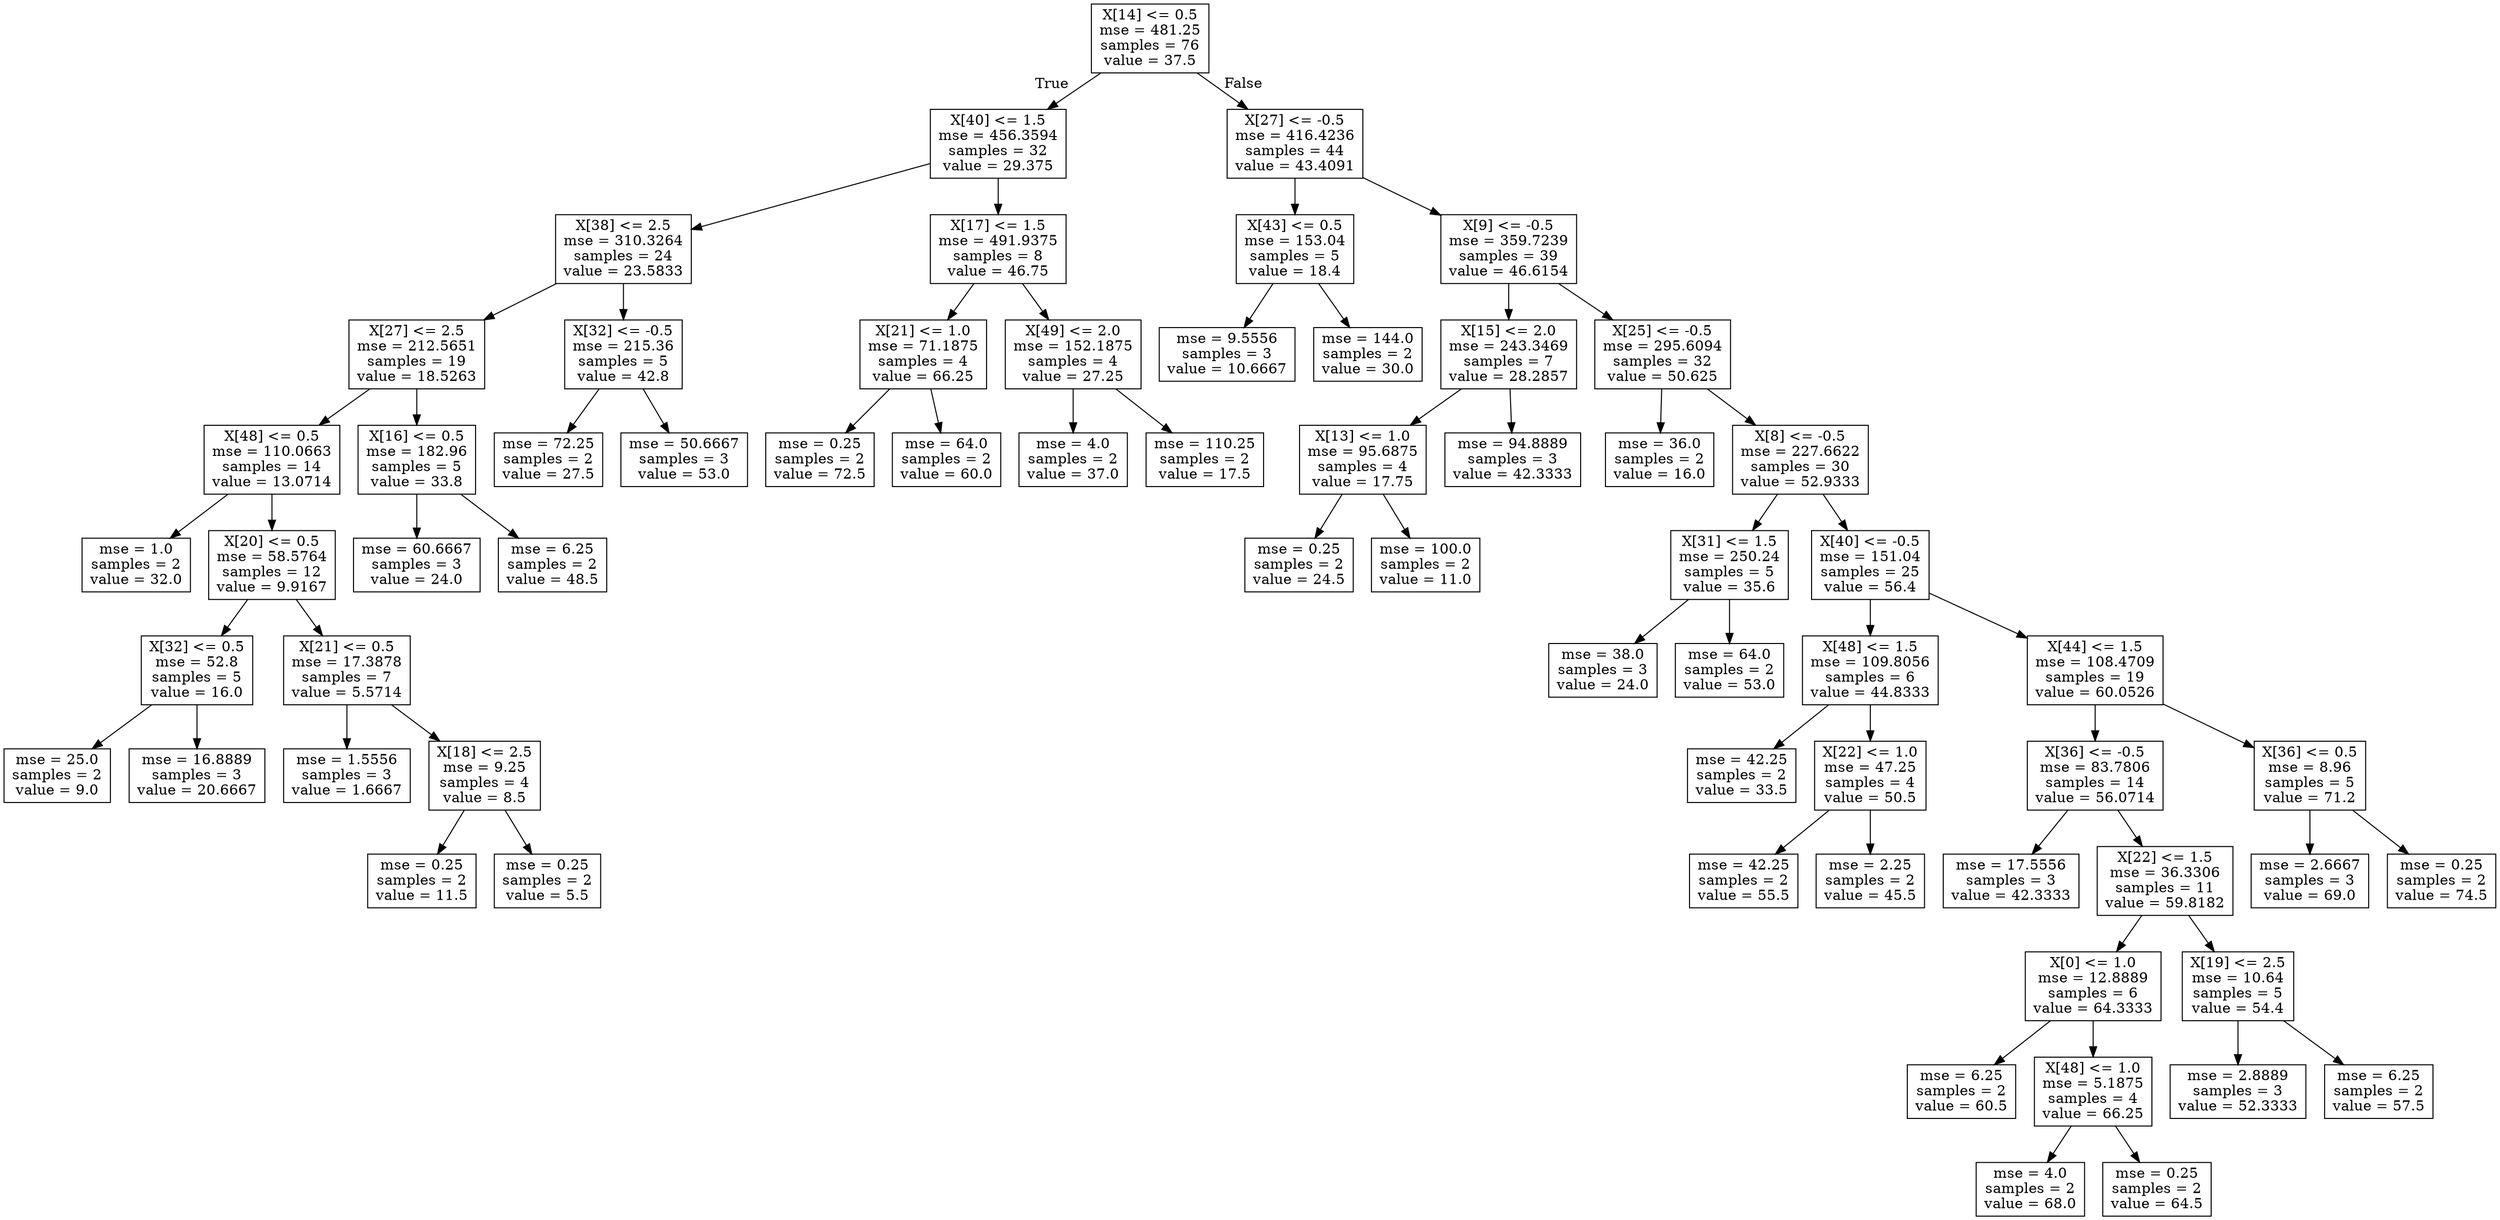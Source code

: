 digraph Tree {
node [shape=box] ;
0 [label="X[14] <= 0.5\nmse = 481.25\nsamples = 76\nvalue = 37.5"] ;
1 [label="X[40] <= 1.5\nmse = 456.3594\nsamples = 32\nvalue = 29.375"] ;
0 -> 1 [labeldistance=2.5, labelangle=45, headlabel="True"] ;
2 [label="X[38] <= 2.5\nmse = 310.3264\nsamples = 24\nvalue = 23.5833"] ;
1 -> 2 ;
3 [label="X[27] <= 2.5\nmse = 212.5651\nsamples = 19\nvalue = 18.5263"] ;
2 -> 3 ;
4 [label="X[48] <= 0.5\nmse = 110.0663\nsamples = 14\nvalue = 13.0714"] ;
3 -> 4 ;
5 [label="mse = 1.0\nsamples = 2\nvalue = 32.0"] ;
4 -> 5 ;
6 [label="X[20] <= 0.5\nmse = 58.5764\nsamples = 12\nvalue = 9.9167"] ;
4 -> 6 ;
7 [label="X[32] <= 0.5\nmse = 52.8\nsamples = 5\nvalue = 16.0"] ;
6 -> 7 ;
8 [label="mse = 25.0\nsamples = 2\nvalue = 9.0"] ;
7 -> 8 ;
9 [label="mse = 16.8889\nsamples = 3\nvalue = 20.6667"] ;
7 -> 9 ;
10 [label="X[21] <= 0.5\nmse = 17.3878\nsamples = 7\nvalue = 5.5714"] ;
6 -> 10 ;
11 [label="mse = 1.5556\nsamples = 3\nvalue = 1.6667"] ;
10 -> 11 ;
12 [label="X[18] <= 2.5\nmse = 9.25\nsamples = 4\nvalue = 8.5"] ;
10 -> 12 ;
13 [label="mse = 0.25\nsamples = 2\nvalue = 11.5"] ;
12 -> 13 ;
14 [label="mse = 0.25\nsamples = 2\nvalue = 5.5"] ;
12 -> 14 ;
15 [label="X[16] <= 0.5\nmse = 182.96\nsamples = 5\nvalue = 33.8"] ;
3 -> 15 ;
16 [label="mse = 60.6667\nsamples = 3\nvalue = 24.0"] ;
15 -> 16 ;
17 [label="mse = 6.25\nsamples = 2\nvalue = 48.5"] ;
15 -> 17 ;
18 [label="X[32] <= -0.5\nmse = 215.36\nsamples = 5\nvalue = 42.8"] ;
2 -> 18 ;
19 [label="mse = 72.25\nsamples = 2\nvalue = 27.5"] ;
18 -> 19 ;
20 [label="mse = 50.6667\nsamples = 3\nvalue = 53.0"] ;
18 -> 20 ;
21 [label="X[17] <= 1.5\nmse = 491.9375\nsamples = 8\nvalue = 46.75"] ;
1 -> 21 ;
22 [label="X[21] <= 1.0\nmse = 71.1875\nsamples = 4\nvalue = 66.25"] ;
21 -> 22 ;
23 [label="mse = 0.25\nsamples = 2\nvalue = 72.5"] ;
22 -> 23 ;
24 [label="mse = 64.0\nsamples = 2\nvalue = 60.0"] ;
22 -> 24 ;
25 [label="X[49] <= 2.0\nmse = 152.1875\nsamples = 4\nvalue = 27.25"] ;
21 -> 25 ;
26 [label="mse = 4.0\nsamples = 2\nvalue = 37.0"] ;
25 -> 26 ;
27 [label="mse = 110.25\nsamples = 2\nvalue = 17.5"] ;
25 -> 27 ;
28 [label="X[27] <= -0.5\nmse = 416.4236\nsamples = 44\nvalue = 43.4091"] ;
0 -> 28 [labeldistance=2.5, labelangle=-45, headlabel="False"] ;
29 [label="X[43] <= 0.5\nmse = 153.04\nsamples = 5\nvalue = 18.4"] ;
28 -> 29 ;
30 [label="mse = 9.5556\nsamples = 3\nvalue = 10.6667"] ;
29 -> 30 ;
31 [label="mse = 144.0\nsamples = 2\nvalue = 30.0"] ;
29 -> 31 ;
32 [label="X[9] <= -0.5\nmse = 359.7239\nsamples = 39\nvalue = 46.6154"] ;
28 -> 32 ;
33 [label="X[15] <= 2.0\nmse = 243.3469\nsamples = 7\nvalue = 28.2857"] ;
32 -> 33 ;
34 [label="X[13] <= 1.0\nmse = 95.6875\nsamples = 4\nvalue = 17.75"] ;
33 -> 34 ;
35 [label="mse = 0.25\nsamples = 2\nvalue = 24.5"] ;
34 -> 35 ;
36 [label="mse = 100.0\nsamples = 2\nvalue = 11.0"] ;
34 -> 36 ;
37 [label="mse = 94.8889\nsamples = 3\nvalue = 42.3333"] ;
33 -> 37 ;
38 [label="X[25] <= -0.5\nmse = 295.6094\nsamples = 32\nvalue = 50.625"] ;
32 -> 38 ;
39 [label="mse = 36.0\nsamples = 2\nvalue = 16.0"] ;
38 -> 39 ;
40 [label="X[8] <= -0.5\nmse = 227.6622\nsamples = 30\nvalue = 52.9333"] ;
38 -> 40 ;
41 [label="X[31] <= 1.5\nmse = 250.24\nsamples = 5\nvalue = 35.6"] ;
40 -> 41 ;
42 [label="mse = 38.0\nsamples = 3\nvalue = 24.0"] ;
41 -> 42 ;
43 [label="mse = 64.0\nsamples = 2\nvalue = 53.0"] ;
41 -> 43 ;
44 [label="X[40] <= -0.5\nmse = 151.04\nsamples = 25\nvalue = 56.4"] ;
40 -> 44 ;
45 [label="X[48] <= 1.5\nmse = 109.8056\nsamples = 6\nvalue = 44.8333"] ;
44 -> 45 ;
46 [label="mse = 42.25\nsamples = 2\nvalue = 33.5"] ;
45 -> 46 ;
47 [label="X[22] <= 1.0\nmse = 47.25\nsamples = 4\nvalue = 50.5"] ;
45 -> 47 ;
48 [label="mse = 42.25\nsamples = 2\nvalue = 55.5"] ;
47 -> 48 ;
49 [label="mse = 2.25\nsamples = 2\nvalue = 45.5"] ;
47 -> 49 ;
50 [label="X[44] <= 1.5\nmse = 108.4709\nsamples = 19\nvalue = 60.0526"] ;
44 -> 50 ;
51 [label="X[36] <= -0.5\nmse = 83.7806\nsamples = 14\nvalue = 56.0714"] ;
50 -> 51 ;
52 [label="mse = 17.5556\nsamples = 3\nvalue = 42.3333"] ;
51 -> 52 ;
53 [label="X[22] <= 1.5\nmse = 36.3306\nsamples = 11\nvalue = 59.8182"] ;
51 -> 53 ;
54 [label="X[0] <= 1.0\nmse = 12.8889\nsamples = 6\nvalue = 64.3333"] ;
53 -> 54 ;
55 [label="mse = 6.25\nsamples = 2\nvalue = 60.5"] ;
54 -> 55 ;
56 [label="X[48] <= 1.0\nmse = 5.1875\nsamples = 4\nvalue = 66.25"] ;
54 -> 56 ;
57 [label="mse = 4.0\nsamples = 2\nvalue = 68.0"] ;
56 -> 57 ;
58 [label="mse = 0.25\nsamples = 2\nvalue = 64.5"] ;
56 -> 58 ;
59 [label="X[19] <= 2.5\nmse = 10.64\nsamples = 5\nvalue = 54.4"] ;
53 -> 59 ;
60 [label="mse = 2.8889\nsamples = 3\nvalue = 52.3333"] ;
59 -> 60 ;
61 [label="mse = 6.25\nsamples = 2\nvalue = 57.5"] ;
59 -> 61 ;
62 [label="X[36] <= 0.5\nmse = 8.96\nsamples = 5\nvalue = 71.2"] ;
50 -> 62 ;
63 [label="mse = 2.6667\nsamples = 3\nvalue = 69.0"] ;
62 -> 63 ;
64 [label="mse = 0.25\nsamples = 2\nvalue = 74.5"] ;
62 -> 64 ;
}